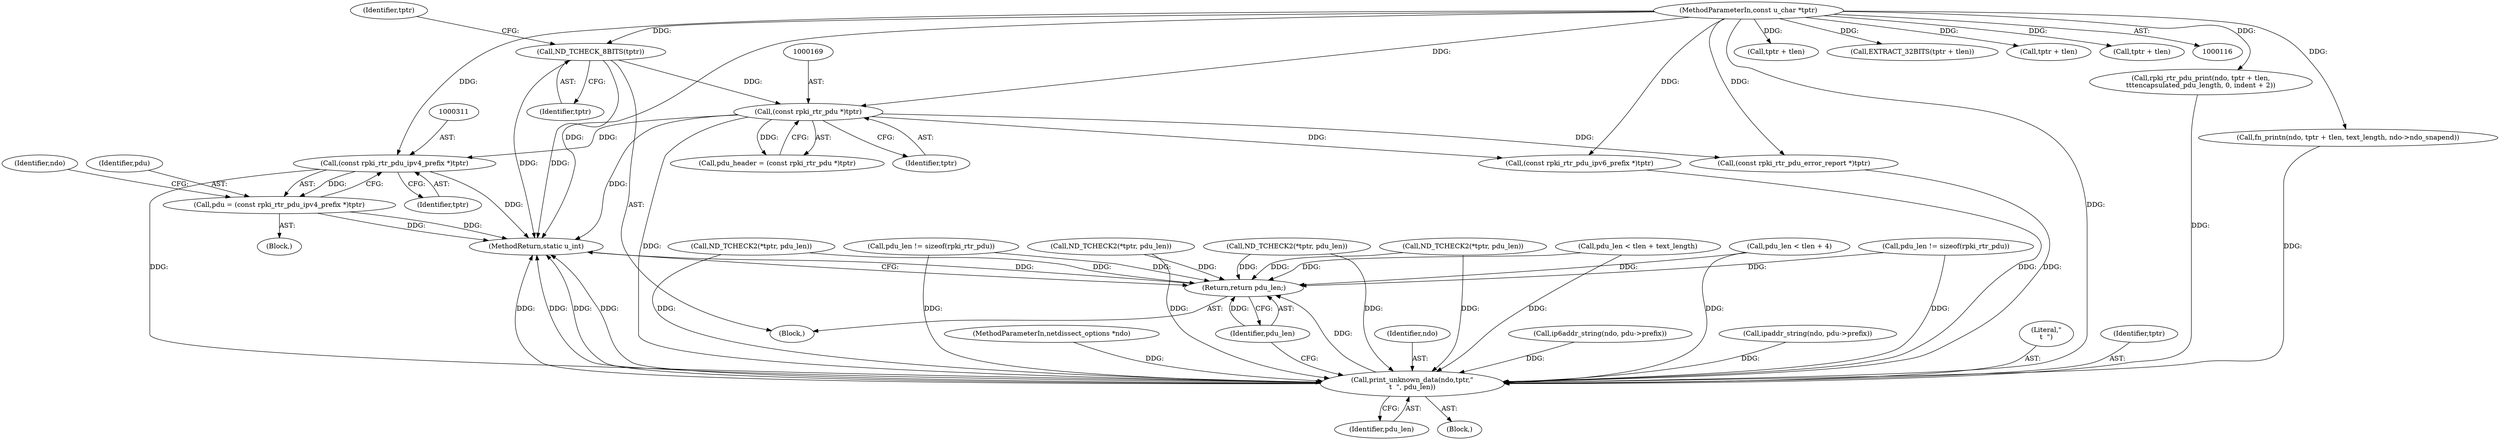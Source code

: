 digraph "0_tcpdump_83c64fce3a5226b080e535f5131a8a318f30e79b@pointer" {
"1000310" [label="(Call,(const rpki_rtr_pdu_ipv4_prefix *)tptr)"];
"1000168" [label="(Call,(const rpki_rtr_pdu *)tptr)"];
"1000128" [label="(Call,ND_TCHECK_8BITS(tptr))"];
"1000118" [label="(MethodParameterIn,const u_char *tptr)"];
"1000308" [label="(Call,pdu = (const rpki_rtr_pdu_ipv4_prefix *)tptr)"];
"1000583" [label="(Call,print_unknown_data(ndo,tptr,\"\n\t  \", pdu_len))"];
"1000588" [label="(Return,return pdu_len;)"];
"1000168" [label="(Call,(const rpki_rtr_pdu *)tptr)"];
"1000128" [label="(Call,ND_TCHECK_8BITS(tptr))"];
"1000553" [label="(Call,tptr + tlen)"];
"1000587" [label="(Identifier,pdu_len)"];
"1000315" [label="(Identifier,ndo)"];
"1000309" [label="(Identifier,pdu)"];
"1000524" [label="(Call,EXTRACT_32BITS(tptr + tlen))"];
"1000589" [label="(Identifier,pdu_len)"];
"1000117" [label="(MethodParameterIn,netdissect_options *ndo)"];
"1000229" [label="(Call,ND_TCHECK2(*tptr, pdu_len))"];
"1000122" [label="(Block,)"];
"1000496" [label="(Call,rpki_rtr_pdu_print(ndo, tptr + tlen,\n\t\t\tencapsulated_pdu_length, 0, indent + 2))"];
"1000294" [label="(Block,)"];
"1000271" [label="(Call,pdu_len != sizeof(rpki_rtr_pdu))"];
"1000551" [label="(Call,fn_printn(ndo, tptr + tlen, text_length, ndo->ndo_snapend))"];
"1000588" [label="(Return,return pdu_len;)"];
"1000612" [label="(MethodReturn,static u_int)"];
"1000166" [label="(Call,pdu_header = (const rpki_rtr_pdu *)tptr)"];
"1000170" [label="(Identifier,tptr)"];
"1000583" [label="(Call,print_unknown_data(ndo,tptr,\"\n\t  \", pdu_len))"];
"1000584" [label="(Identifier,ndo)"];
"1000357" [label="(Call,ND_TCHECK2(*tptr, pdu_len))"];
"1000510" [label="(Call,pdu_len < tlen + 4)"];
"1000377" [label="(Call,ip6addr_string(ndo, pdu->prefix))"];
"1000563" [label="(Call,ND_TCHECK2(*tptr, pdu_len))"];
"1000308" [label="(Call,pdu = (const rpki_rtr_pdu_ipv4_prefix *)tptr)"];
"1000324" [label="(Call,ipaddr_string(ndo, pdu->prefix))"];
"1000535" [label="(Call,pdu_len < tlen + text_length)"];
"1000425" [label="(Call,(const rpki_rtr_pdu_error_report *)tptr)"];
"1000363" [label="(Call,(const rpki_rtr_pdu_ipv6_prefix *)tptr)"];
"1000525" [label="(Call,tptr + tlen)"];
"1000118" [label="(MethodParameterIn,const u_char *tptr)"];
"1000498" [label="(Call,tptr + tlen)"];
"1000310" [label="(Call,(const rpki_rtr_pdu_ipv4_prefix *)tptr)"];
"1000586" [label="(Literal,\"\n\t  \")"];
"1000304" [label="(Call,ND_TCHECK2(*tptr, pdu_len))"];
"1000585" [label="(Identifier,tptr)"];
"1000263" [label="(Call,pdu_len != sizeof(rpki_rtr_pdu))"];
"1000133" [label="(Identifier,tptr)"];
"1000129" [label="(Identifier,tptr)"];
"1000312" [label="(Identifier,tptr)"];
"1000582" [label="(Block,)"];
"1000310" -> "1000308"  [label="AST: "];
"1000310" -> "1000312"  [label="CFG: "];
"1000311" -> "1000310"  [label="AST: "];
"1000312" -> "1000310"  [label="AST: "];
"1000308" -> "1000310"  [label="CFG: "];
"1000310" -> "1000612"  [label="DDG: "];
"1000310" -> "1000308"  [label="DDG: "];
"1000168" -> "1000310"  [label="DDG: "];
"1000118" -> "1000310"  [label="DDG: "];
"1000310" -> "1000583"  [label="DDG: "];
"1000168" -> "1000166"  [label="AST: "];
"1000168" -> "1000170"  [label="CFG: "];
"1000169" -> "1000168"  [label="AST: "];
"1000170" -> "1000168"  [label="AST: "];
"1000166" -> "1000168"  [label="CFG: "];
"1000168" -> "1000612"  [label="DDG: "];
"1000168" -> "1000166"  [label="DDG: "];
"1000128" -> "1000168"  [label="DDG: "];
"1000118" -> "1000168"  [label="DDG: "];
"1000168" -> "1000363"  [label="DDG: "];
"1000168" -> "1000425"  [label="DDG: "];
"1000168" -> "1000583"  [label="DDG: "];
"1000128" -> "1000122"  [label="AST: "];
"1000128" -> "1000129"  [label="CFG: "];
"1000129" -> "1000128"  [label="AST: "];
"1000133" -> "1000128"  [label="CFG: "];
"1000128" -> "1000612"  [label="DDG: "];
"1000128" -> "1000612"  [label="DDG: "];
"1000118" -> "1000128"  [label="DDG: "];
"1000118" -> "1000116"  [label="AST: "];
"1000118" -> "1000612"  [label="DDG: "];
"1000118" -> "1000363"  [label="DDG: "];
"1000118" -> "1000425"  [label="DDG: "];
"1000118" -> "1000496"  [label="DDG: "];
"1000118" -> "1000498"  [label="DDG: "];
"1000118" -> "1000524"  [label="DDG: "];
"1000118" -> "1000525"  [label="DDG: "];
"1000118" -> "1000551"  [label="DDG: "];
"1000118" -> "1000553"  [label="DDG: "];
"1000118" -> "1000583"  [label="DDG: "];
"1000308" -> "1000294"  [label="AST: "];
"1000309" -> "1000308"  [label="AST: "];
"1000315" -> "1000308"  [label="CFG: "];
"1000308" -> "1000612"  [label="DDG: "];
"1000308" -> "1000612"  [label="DDG: "];
"1000583" -> "1000582"  [label="AST: "];
"1000583" -> "1000587"  [label="CFG: "];
"1000584" -> "1000583"  [label="AST: "];
"1000585" -> "1000583"  [label="AST: "];
"1000586" -> "1000583"  [label="AST: "];
"1000587" -> "1000583"  [label="AST: "];
"1000589" -> "1000583"  [label="CFG: "];
"1000583" -> "1000612"  [label="DDG: "];
"1000583" -> "1000612"  [label="DDG: "];
"1000583" -> "1000612"  [label="DDG: "];
"1000583" -> "1000612"  [label="DDG: "];
"1000496" -> "1000583"  [label="DDG: "];
"1000377" -> "1000583"  [label="DDG: "];
"1000324" -> "1000583"  [label="DDG: "];
"1000551" -> "1000583"  [label="DDG: "];
"1000117" -> "1000583"  [label="DDG: "];
"1000363" -> "1000583"  [label="DDG: "];
"1000425" -> "1000583"  [label="DDG: "];
"1000563" -> "1000583"  [label="DDG: "];
"1000535" -> "1000583"  [label="DDG: "];
"1000263" -> "1000583"  [label="DDG: "];
"1000271" -> "1000583"  [label="DDG: "];
"1000304" -> "1000583"  [label="DDG: "];
"1000510" -> "1000583"  [label="DDG: "];
"1000357" -> "1000583"  [label="DDG: "];
"1000229" -> "1000583"  [label="DDG: "];
"1000583" -> "1000588"  [label="DDG: "];
"1000588" -> "1000122"  [label="AST: "];
"1000588" -> "1000589"  [label="CFG: "];
"1000589" -> "1000588"  [label="AST: "];
"1000612" -> "1000588"  [label="CFG: "];
"1000588" -> "1000612"  [label="DDG: "];
"1000589" -> "1000588"  [label="DDG: "];
"1000563" -> "1000588"  [label="DDG: "];
"1000535" -> "1000588"  [label="DDG: "];
"1000271" -> "1000588"  [label="DDG: "];
"1000304" -> "1000588"  [label="DDG: "];
"1000510" -> "1000588"  [label="DDG: "];
"1000263" -> "1000588"  [label="DDG: "];
"1000357" -> "1000588"  [label="DDG: "];
"1000229" -> "1000588"  [label="DDG: "];
}
